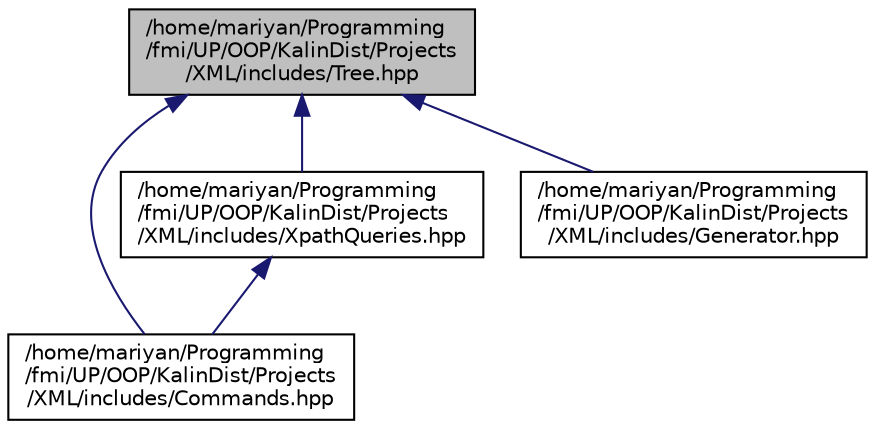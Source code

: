 digraph "/home/mariyan/Programming/fmi/UP/OOP/KalinDist/Projects/XML/includes/Tree.hpp"
{
  edge [fontname="Helvetica",fontsize="10",labelfontname="Helvetica",labelfontsize="10"];
  node [fontname="Helvetica",fontsize="10",shape=record];
  Node7 [label="/home/mariyan/Programming\l/fmi/UP/OOP/KalinDist/Projects\l/XML/includes/Tree.hpp",height=0.2,width=0.4,color="black", fillcolor="grey75", style="filled", fontcolor="black"];
  Node7 -> Node8 [dir="back",color="midnightblue",fontsize="10",style="solid",fontname="Helvetica"];
  Node8 [label="/home/mariyan/Programming\l/fmi/UP/OOP/KalinDist/Projects\l/XML/includes/Commands.hpp",height=0.2,width=0.4,color="black", fillcolor="white", style="filled",URL="$_commands_8hpp.html"];
  Node7 -> Node9 [dir="back",color="midnightblue",fontsize="10",style="solid",fontname="Helvetica"];
  Node9 [label="/home/mariyan/Programming\l/fmi/UP/OOP/KalinDist/Projects\l/XML/includes/XpathQueries.hpp",height=0.2,width=0.4,color="black", fillcolor="white", style="filled",URL="$_xpath_queries_8hpp.html"];
  Node9 -> Node8 [dir="back",color="midnightblue",fontsize="10",style="solid",fontname="Helvetica"];
  Node7 -> Node10 [dir="back",color="midnightblue",fontsize="10",style="solid",fontname="Helvetica"];
  Node10 [label="/home/mariyan/Programming\l/fmi/UP/OOP/KalinDist/Projects\l/XML/includes/Generator.hpp",height=0.2,width=0.4,color="black", fillcolor="white", style="filled",URL="$_generator_8hpp.html"];
}
